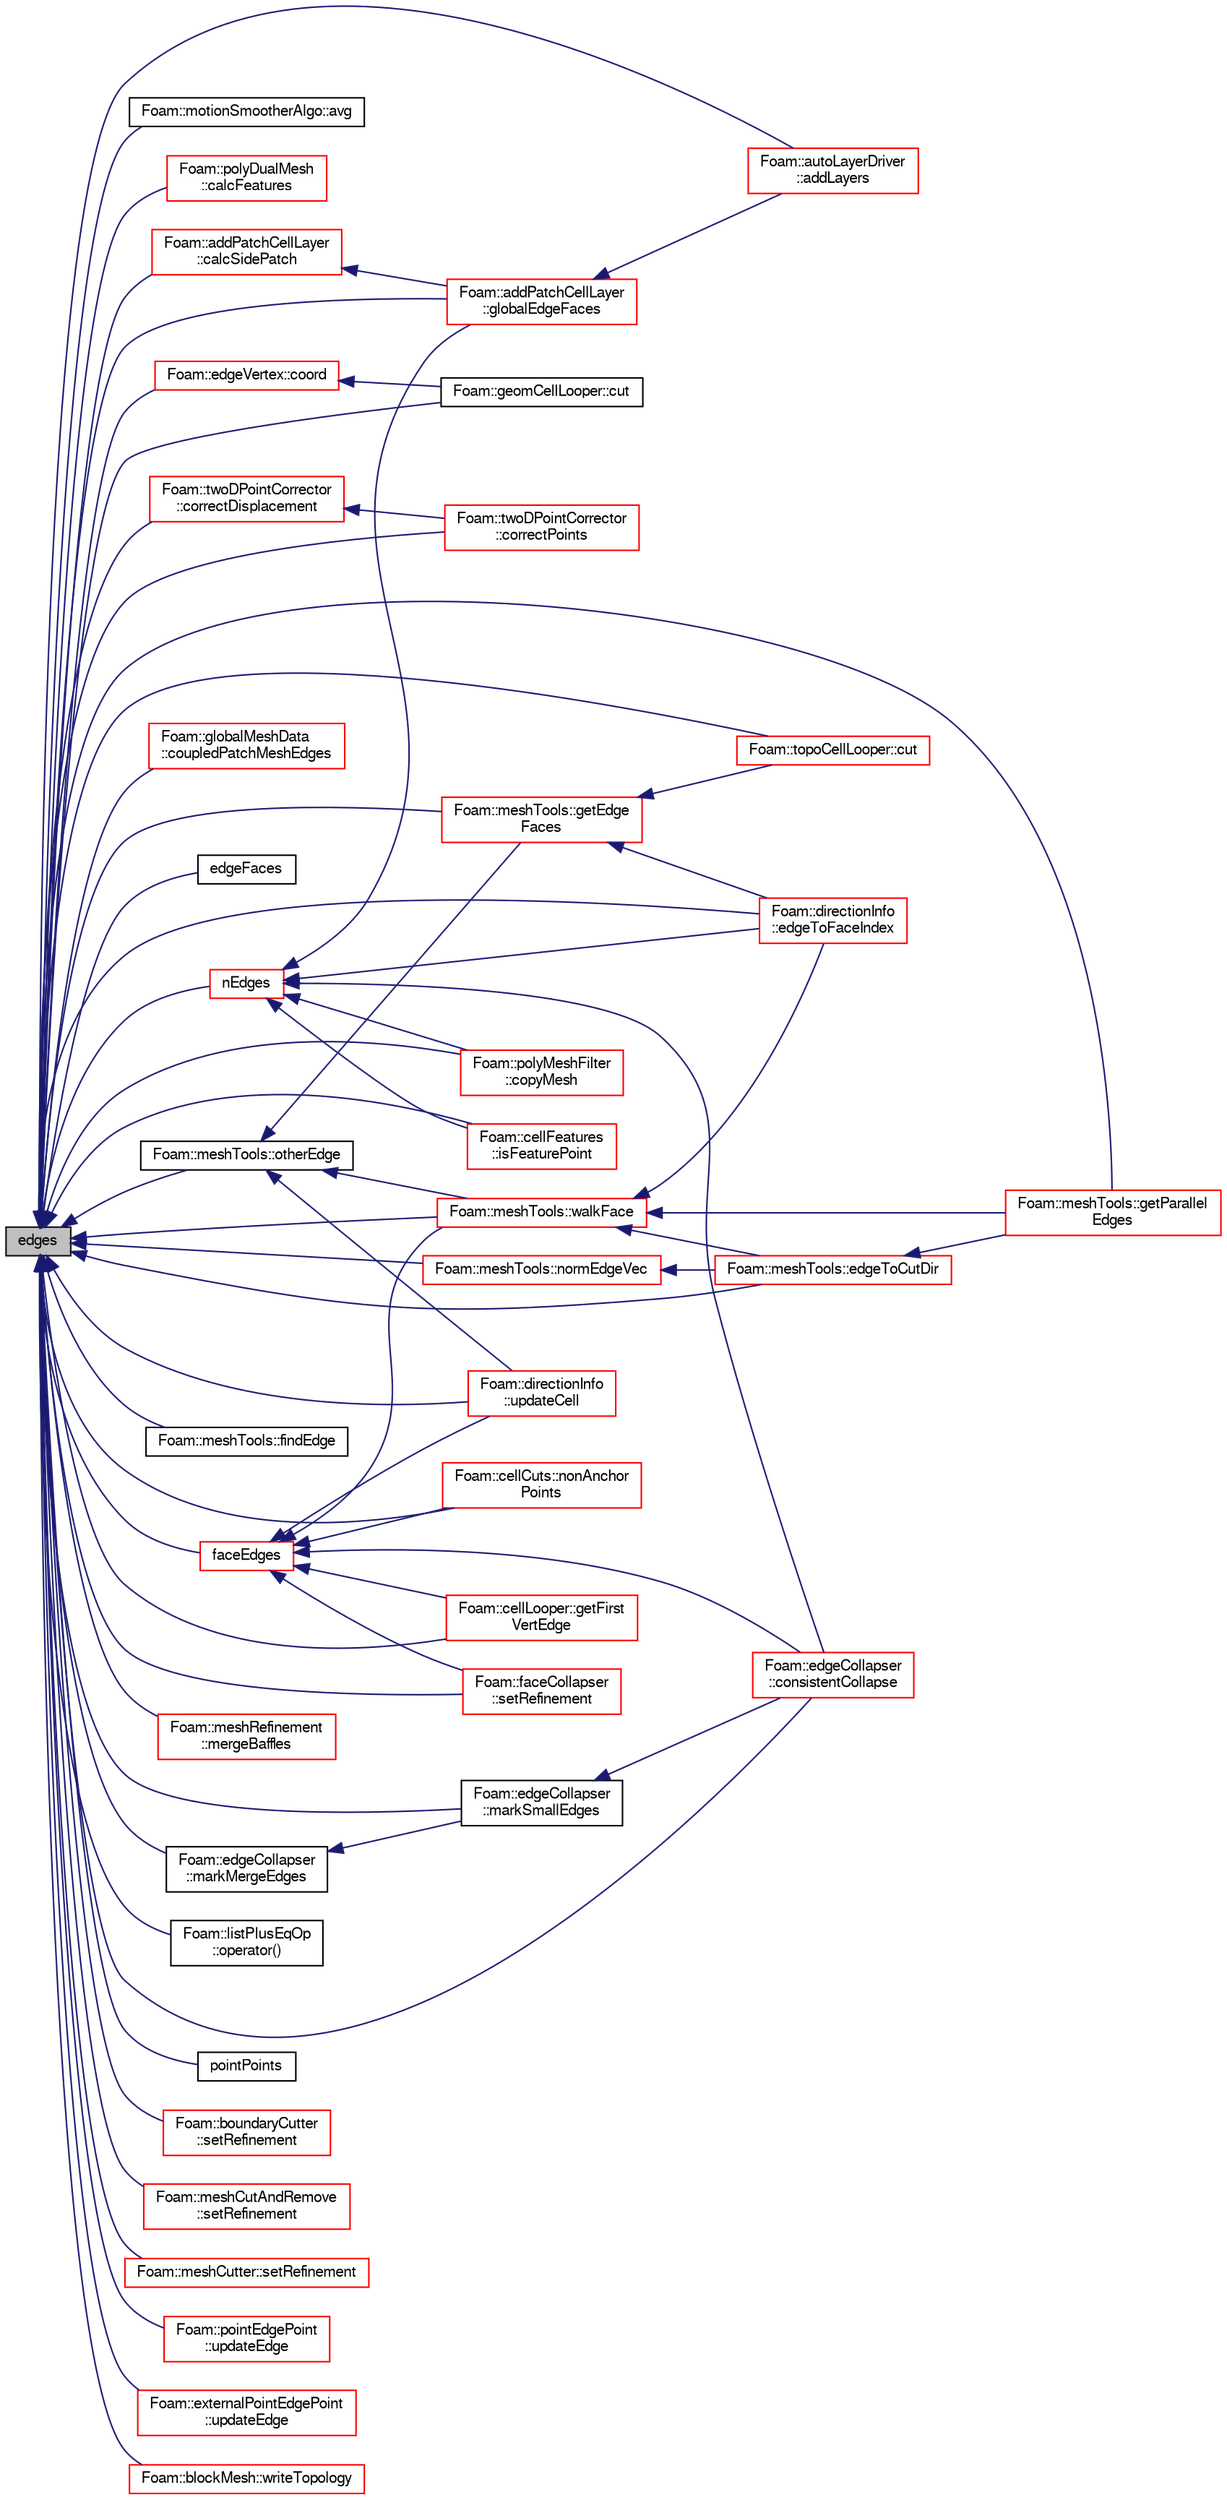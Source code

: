 digraph "edges"
{
  bgcolor="transparent";
  edge [fontname="FreeSans",fontsize="10",labelfontname="FreeSans",labelfontsize="10"];
  node [fontname="FreeSans",fontsize="10",shape=record];
  rankdir="LR";
  Node33589 [label="edges",height=0.2,width=0.4,color="black", fillcolor="grey75", style="filled", fontcolor="black"];
  Node33589 -> Node33590 [dir="back",color="midnightblue",fontsize="10",style="solid",fontname="FreeSans"];
  Node33590 [label="Foam::autoLayerDriver\l::addLayers",height=0.2,width=0.4,color="red",URL="$a24610.html#a2654851d1ffedc26e8ff1424f7097ba6",tooltip="Add cell layers. "];
  Node33589 -> Node33593 [dir="back",color="midnightblue",fontsize="10",style="solid",fontname="FreeSans"];
  Node33593 [label="Foam::motionSmootherAlgo::avg",height=0.2,width=0.4,color="black",URL="$a21550.html#a1e9ece659896c4f16989da23808fd724"];
  Node33589 -> Node33594 [dir="back",color="midnightblue",fontsize="10",style="solid",fontname="FreeSans"];
  Node33594 [label="Foam::polyDualMesh\l::calcFeatures",height=0.2,width=0.4,color="red",URL="$a21354.html#a9462253b504fad04ae7194f1f17469c8",tooltip="Helper function to create feature edges and points based on. "];
  Node33589 -> Node33596 [dir="back",color="midnightblue",fontsize="10",style="solid",fontname="FreeSans"];
  Node33596 [label="Foam::addPatchCellLayer\l::calcSidePatch",height=0.2,width=0.4,color="red",URL="$a21626.html#a25346f181e6f56df9a1839ff94eea581",tooltip="Boundary edges get extruded into boundary faces. Determine patch. "];
  Node33596 -> Node33597 [dir="back",color="midnightblue",fontsize="10",style="solid",fontname="FreeSans"];
  Node33597 [label="Foam::addPatchCellLayer\l::globalEdgeFaces",height=0.2,width=0.4,color="red",URL="$a21626.html#aeea8524ff2d092f53488dd1cb593c58e",tooltip="Per patch edge the pp faces (in global indices) using it. Uses. "];
  Node33597 -> Node33590 [dir="back",color="midnightblue",fontsize="10",style="solid",fontname="FreeSans"];
  Node33589 -> Node33601 [dir="back",color="midnightblue",fontsize="10",style="solid",fontname="FreeSans"];
  Node33601 [label="Foam::edgeCollapser\l::consistentCollapse",height=0.2,width=0.4,color="red",URL="$a21642.html#a7e2bf473b4c7a583afaf66ea4927f247",tooltip="Ensure that the collapse is parallel consistent and update. "];
  Node33589 -> Node33604 [dir="back",color="midnightblue",fontsize="10",style="solid",fontname="FreeSans"];
  Node33604 [label="Foam::edgeVertex::coord",height=0.2,width=0.4,color="red",URL="$a21494.html#a272d10ee27ddbd3a20bccfc71015fb18",tooltip="Return coordinate of cut (uses weight if edgeCut) "];
  Node33604 -> Node33606 [dir="back",color="midnightblue",fontsize="10",style="solid",fontname="FreeSans"];
  Node33606 [label="Foam::geomCellLooper::cut",height=0.2,width=0.4,color="black",URL="$a21474.html#a993c7c95766fcf44b50607ec8701d577",tooltip="Same but now also base point of cut provided (instead of always. "];
  Node33589 -> Node33609 [dir="back",color="midnightblue",fontsize="10",style="solid",fontname="FreeSans"];
  Node33609 [label="Foam::polyMeshFilter\l::copyMesh",height=0.2,width=0.4,color="red",URL="$a21598.html#a6d46f578539dd45f89a6ea89738c75b5",tooltip="Return a copy of an fvMesh. "];
  Node33589 -> Node33611 [dir="back",color="midnightblue",fontsize="10",style="solid",fontname="FreeSans"];
  Node33611 [label="Foam::twoDPointCorrector\l::correctDisplacement",height=0.2,width=0.4,color="red",URL="$a25542.html#a7920dcdc7bb2067d0672c9d098195c91",tooltip="Correct motion displacements. "];
  Node33611 -> Node33618 [dir="back",color="midnightblue",fontsize="10",style="solid",fontname="FreeSans"];
  Node33618 [label="Foam::twoDPointCorrector\l::correctPoints",height=0.2,width=0.4,color="red",URL="$a25542.html#ac44d87c55ac02d1cc3887892983cc527",tooltip="Correct motion points. "];
  Node33589 -> Node33618 [dir="back",color="midnightblue",fontsize="10",style="solid",fontname="FreeSans"];
  Node33589 -> Node33625 [dir="back",color="midnightblue",fontsize="10",style="solid",fontname="FreeSans"];
  Node33625 [label="Foam::globalMeshData\l::coupledPatchMeshEdges",height=0.2,width=0.4,color="red",URL="$a27334.html#aa00f3e08eda303a5809080b2474441b3",tooltip="Return map from coupledPatch edges to mesh edges. "];
  Node33589 -> Node33606 [dir="back",color="midnightblue",fontsize="10",style="solid",fontname="FreeSans"];
  Node33589 -> Node33686 [dir="back",color="midnightblue",fontsize="10",style="solid",fontname="FreeSans"];
  Node33686 [label="Foam::topoCellLooper::cut",height=0.2,width=0.4,color="red",URL="$a21482.html#a3d6305b93327dbf1434bf2c8362a3a3e",tooltip="Create cut along circumference of cellI. Gets current mesh cuts. "];
  Node33589 -> Node33688 [dir="back",color="midnightblue",fontsize="10",style="solid",fontname="FreeSans"];
  Node33688 [label="edgeFaces",height=0.2,width=0.4,color="black",URL="$a27530.html#ad873263059fd0b4758b0994795a01f0f",tooltip="edgeFaces using pointFaces, edges, pointEdges "];
  Node33589 -> Node33689 [dir="back",color="midnightblue",fontsize="10",style="solid",fontname="FreeSans"];
  Node33689 [label="Foam::meshTools::edgeToCutDir",height=0.2,width=0.4,color="red",URL="$a21153.html#aaae026ffd1b269c8a220c6bb1bc95fa7",tooltip="Given edge on hex find all &#39;parallel&#39; (i.e. non-connected) "];
  Node33689 -> Node33690 [dir="back",color="midnightblue",fontsize="10",style="solid",fontname="FreeSans"];
  Node33690 [label="Foam::meshTools::getParallel\lEdges",height=0.2,width=0.4,color="red",URL="$a21153.html#ae148ab8affa9ff06dbc08eb830e20a41",tooltip="Given edge on hex find other &#39;parallel&#39;, non-connected edges. "];
  Node33589 -> Node33695 [dir="back",color="midnightblue",fontsize="10",style="solid",fontname="FreeSans"];
  Node33695 [label="Foam::directionInfo\l::edgeToFaceIndex",height=0.2,width=0.4,color="red",URL="$a21486.html#ae91026257717a2d46454adf53e72da4d",tooltip="Given edge on hex cell find corresponding edge on face. Is either. "];
  Node33589 -> Node33707 [dir="back",color="midnightblue",fontsize="10",style="solid",fontname="FreeSans"];
  Node33707 [label="faceEdges",height=0.2,width=0.4,color="red",URL="$a27530.html#adbfcf489a527a07c33d684834faace79"];
  Node33707 -> Node33710 [dir="back",color="midnightblue",fontsize="10",style="solid",fontname="FreeSans"];
  Node33710 [label="Foam::cellCuts::nonAnchor\lPoints",height=0.2,width=0.4,color="red",URL="$a21466.html#a99cdc1288c329f2654ead522706957a6",tooltip="Invert anchor point selection. "];
  Node33707 -> Node33719 [dir="back",color="midnightblue",fontsize="10",style="solid",fontname="FreeSans"];
  Node33719 [label="Foam::cellLooper::getFirst\lVertEdge",height=0.2,width=0.4,color="red",URL="$a21470.html#af3d3d3a80954ac6570f46456be204225",tooltip="Get first edge connected to vertI and on faceI. "];
  Node33707 -> Node33701 [dir="back",color="midnightblue",fontsize="10",style="solid",fontname="FreeSans"];
  Node33701 [label="Foam::directionInfo\l::updateCell",height=0.2,width=0.4,color="red",URL="$a21486.html#a590b938e5b9283bf1d9f095803dba398",tooltip="Influence of neighbouring face. "];
  Node33707 -> Node33601 [dir="back",color="midnightblue",fontsize="10",style="solid",fontname="FreeSans"];
  Node33707 -> Node33724 [dir="back",color="midnightblue",fontsize="10",style="solid",fontname="FreeSans"];
  Node33724 [label="Foam::faceCollapser\l::setRefinement",height=0.2,width=0.4,color="red",URL="$a21646.html#a4eb4757ecb940ebe87d1e45559d1bad1",tooltip="Collapse faces along endpoints. Play commands into. "];
  Node33707 -> Node33733 [dir="back",color="midnightblue",fontsize="10",style="solid",fontname="FreeSans"];
  Node33733 [label="Foam::meshTools::walkFace",height=0.2,width=0.4,color="red",URL="$a21153.html#a7a612dbf101c056ee4e4f2a0f812c278",tooltip="Returns label of edge nEdges away from startEdge (in the direction. "];
  Node33733 -> Node33695 [dir="back",color="midnightblue",fontsize="10",style="solid",fontname="FreeSans"];
  Node33733 -> Node33690 [dir="back",color="midnightblue",fontsize="10",style="solid",fontname="FreeSans"];
  Node33733 -> Node33689 [dir="back",color="midnightblue",fontsize="10",style="solid",fontname="FreeSans"];
  Node33589 -> Node33732 [dir="back",color="midnightblue",fontsize="10",style="solid",fontname="FreeSans"];
  Node33732 [label="Foam::meshTools::findEdge",height=0.2,width=0.4,color="black",URL="$a21153.html#ac23b3c803050cb2339b3b256887505a6",tooltip="Return edge between two vertices. Returns -1 if no edge. "];
  Node33589 -> Node33743 [dir="back",color="midnightblue",fontsize="10",style="solid",fontname="FreeSans"];
  Node33743 [label="Foam::meshTools::getEdge\lFaces",height=0.2,width=0.4,color="red",URL="$a21153.html#a49c5d70e15e6496b848e2012ea176128",tooltip="Get faces on cell using edgeI. Throws error if no two found. "];
  Node33743 -> Node33686 [dir="back",color="midnightblue",fontsize="10",style="solid",fontname="FreeSans"];
  Node33743 -> Node33695 [dir="back",color="midnightblue",fontsize="10",style="solid",fontname="FreeSans"];
  Node33589 -> Node33719 [dir="back",color="midnightblue",fontsize="10",style="solid",fontname="FreeSans"];
  Node33589 -> Node33690 [dir="back",color="midnightblue",fontsize="10",style="solid",fontname="FreeSans"];
  Node33589 -> Node33597 [dir="back",color="midnightblue",fontsize="10",style="solid",fontname="FreeSans"];
  Node33589 -> Node33752 [dir="back",color="midnightblue",fontsize="10",style="solid",fontname="FreeSans"];
  Node33752 [label="Foam::cellFeatures\l::isFeaturePoint",height=0.2,width=0.4,color="red",URL="$a24978.html#a064ae94fdd1fdbb9360aae5489993fe3",tooltip="Are two edges connected at feature point? "];
  Node33589 -> Node33753 [dir="back",color="midnightblue",fontsize="10",style="solid",fontname="FreeSans"];
  Node33753 [label="Foam::edgeCollapser\l::markMergeEdges",height=0.2,width=0.4,color="black",URL="$a21642.html#a8a9654b4621962ec0b33310c38ce9cd1",tooltip="Mark (in collapseEdge) any edges to merge. "];
  Node33753 -> Node33754 [dir="back",color="midnightblue",fontsize="10",style="solid",fontname="FreeSans"];
  Node33754 [label="Foam::edgeCollapser\l::markSmallEdges",height=0.2,width=0.4,color="black",URL="$a21642.html#a3bd1111edd1c3822183a5bad2e459d54",tooltip="Mark (in collapseEdge) any edges to collapse. "];
  Node33754 -> Node33601 [dir="back",color="midnightblue",fontsize="10",style="solid",fontname="FreeSans"];
  Node33589 -> Node33754 [dir="back",color="midnightblue",fontsize="10",style="solid",fontname="FreeSans"];
  Node33589 -> Node33636 [dir="back",color="midnightblue",fontsize="10",style="solid",fontname="FreeSans"];
  Node33636 [label="Foam::meshRefinement\l::mergeBaffles",height=0.2,width=0.4,color="red",URL="$a24662.html#aa959f1ef1377d3a4eaac5ff099280e50",tooltip="Merge baffles. Gets pairs of faces. "];
  Node33589 -> Node33755 [dir="back",color="midnightblue",fontsize="10",style="solid",fontname="FreeSans"];
  Node33755 [label="nEdges",height=0.2,width=0.4,color="red",URL="$a27530.html#a086513bcff1a3f1684e1a3879dd90deb"];
  Node33755 -> Node33601 [dir="back",color="midnightblue",fontsize="10",style="solid",fontname="FreeSans"];
  Node33755 -> Node33609 [dir="back",color="midnightblue",fontsize="10",style="solid",fontname="FreeSans"];
  Node33755 -> Node33695 [dir="back",color="midnightblue",fontsize="10",style="solid",fontname="FreeSans"];
  Node33755 -> Node33597 [dir="back",color="midnightblue",fontsize="10",style="solid",fontname="FreeSans"];
  Node33755 -> Node33752 [dir="back",color="midnightblue",fontsize="10",style="solid",fontname="FreeSans"];
  Node33589 -> Node33710 [dir="back",color="midnightblue",fontsize="10",style="solid",fontname="FreeSans"];
  Node33589 -> Node33771 [dir="back",color="midnightblue",fontsize="10",style="solid",fontname="FreeSans"];
  Node33771 [label="Foam::meshTools::normEdgeVec",height=0.2,width=0.4,color="red",URL="$a21153.html#a7fcaaaefc5bc2d460742d9a452091d8b",tooltip="Normalized edge vector. "];
  Node33771 -> Node33689 [dir="back",color="midnightblue",fontsize="10",style="solid",fontname="FreeSans"];
  Node33589 -> Node33667 [dir="back",color="midnightblue",fontsize="10",style="solid",fontname="FreeSans"];
  Node33667 [label="Foam::listPlusEqOp\l::operator()",height=0.2,width=0.4,color="black",URL="$a24626.html#a2bca5855a51bffee2f0fe2aacc4aba10"];
  Node33589 -> Node33742 [dir="back",color="midnightblue",fontsize="10",style="solid",fontname="FreeSans"];
  Node33742 [label="Foam::meshTools::otherEdge",height=0.2,width=0.4,color="black",URL="$a21153.html#ae03c08ba46f970c3b70bfdd6fccdf664",tooltip="Return label of other edge (out of candidates edgeLabels) "];
  Node33742 -> Node33701 [dir="back",color="midnightblue",fontsize="10",style="solid",fontname="FreeSans"];
  Node33742 -> Node33743 [dir="back",color="midnightblue",fontsize="10",style="solid",fontname="FreeSans"];
  Node33742 -> Node33733 [dir="back",color="midnightblue",fontsize="10",style="solid",fontname="FreeSans"];
  Node33589 -> Node33774 [dir="back",color="midnightblue",fontsize="10",style="solid",fontname="FreeSans"];
  Node33774 [label="pointPoints",height=0.2,width=0.4,color="black",URL="$a27530.html#a934d2a22a229b43067995d81d8422bb9",tooltip="pointPoints using edges, pointEdges "];
  Node33589 -> Node33724 [dir="back",color="midnightblue",fontsize="10",style="solid",fontname="FreeSans"];
  Node33589 -> Node33747 [dir="back",color="midnightblue",fontsize="10",style="solid",fontname="FreeSans"];
  Node33747 [label="Foam::boundaryCutter\l::setRefinement",height=0.2,width=0.4,color="red",URL="$a21498.html#ae6930353f029f71d7726d9992c9538f9",tooltip="Do actual cutting with cut description. Inserts mesh changes. "];
  Node33589 -> Node33712 [dir="back",color="midnightblue",fontsize="10",style="solid",fontname="FreeSans"];
  Node33712 [label="Foam::meshCutAndRemove\l::setRefinement",height=0.2,width=0.4,color="red",URL="$a21502.html#a5b289474e53287a9460c322f12434dec",tooltip="Do actual cutting with cut description. Inserts mesh changes. "];
  Node33589 -> Node33714 [dir="back",color="midnightblue",fontsize="10",style="solid",fontname="FreeSans"];
  Node33714 [label="Foam::meshCutter::setRefinement",height=0.2,width=0.4,color="red",URL="$a21506.html#ad6964ecaeb84631835d8a4e51bf706bb",tooltip="Do actual cutting with cut description. Inserts mesh changes. "];
  Node33589 -> Node33701 [dir="back",color="midnightblue",fontsize="10",style="solid",fontname="FreeSans"];
  Node33589 -> Node33775 [dir="back",color="midnightblue",fontsize="10",style="solid",fontname="FreeSans"];
  Node33775 [label="Foam::pointEdgePoint\l::updateEdge",height=0.2,width=0.4,color="red",URL="$a24850.html#aedc0386af93b55819ff8b525e1dd89ae",tooltip="Influence of point on edge. "];
  Node33589 -> Node33779 [dir="back",color="midnightblue",fontsize="10",style="solid",fontname="FreeSans"];
  Node33779 [label="Foam::externalPointEdgePoint\l::updateEdge",height=0.2,width=0.4,color="red",URL="$a29538.html#a90e0bea72f9f2257b171dcb6ccac8ed1",tooltip="Influence of point on edge. "];
  Node33589 -> Node33733 [dir="back",color="midnightblue",fontsize="10",style="solid",fontname="FreeSans"];
  Node33589 -> Node33782 [dir="back",color="midnightblue",fontsize="10",style="solid",fontname="FreeSans"];
  Node33782 [label="Foam::blockMesh::writeTopology",height=0.2,width=0.4,color="red",URL="$a24718.html#af73adb4aeceabd97bd04d34f0fc1349f",tooltip="Writes edges of blockMesh in OBJ format. "];
}

